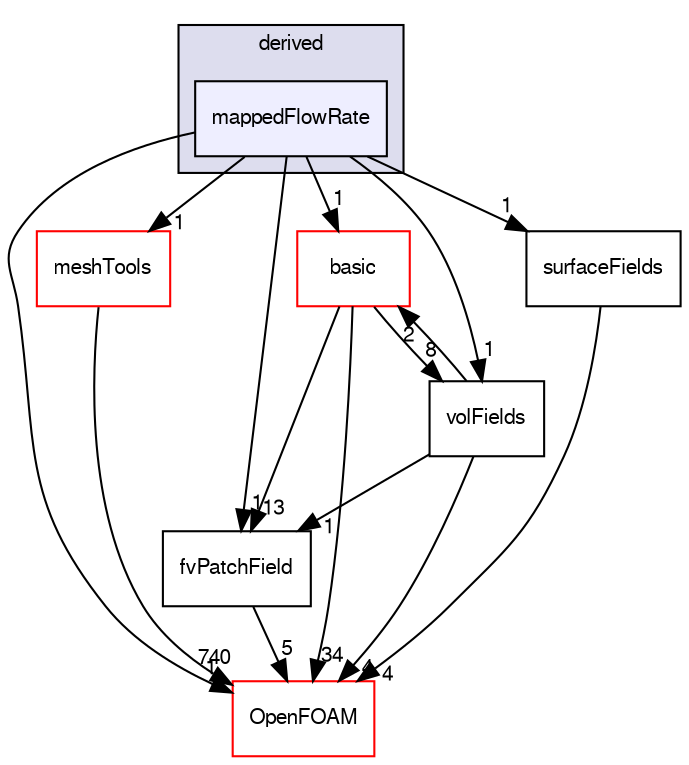 digraph "src/finiteVolume/fields/fvPatchFields/derived/mappedFlowRate" {
  bgcolor=transparent;
  compound=true
  node [ fontsize="10", fontname="FreeSans"];
  edge [ labelfontsize="10", labelfontname="FreeSans"];
  subgraph clusterdir_ece9aa6b5af9a7776a75b0c1993b0910 {
    graph [ bgcolor="#ddddee", pencolor="black", label="derived" fontname="FreeSans", fontsize="10", URL="dir_ece9aa6b5af9a7776a75b0c1993b0910.html"]
  dir_8d53303afe6a9c6e08e911a706600883 [shape=box, label="mappedFlowRate", style="filled", fillcolor="#eeeeff", pencolor="black", URL="dir_8d53303afe6a9c6e08e911a706600883.html"];
  }
  dir_546b14c9025d30bb5b92fa069dbdd82c [shape=box label="basic" color="red" URL="dir_546b14c9025d30bb5b92fa069dbdd82c.html"];
  dir_ae30ad0bef50cf391b24c614251bb9fd [shape=box label="meshTools" color="red" URL="dir_ae30ad0bef50cf391b24c614251bb9fd.html"];
  dir_6b9423849569a7ee618201e7cfce9eaa [shape=box label="fvPatchField" URL="dir_6b9423849569a7ee618201e7cfce9eaa.html"];
  dir_bd8bf7fa65467c460a50eacc456ce356 [shape=box label="volFields" URL="dir_bd8bf7fa65467c460a50eacc456ce356.html"];
  dir_c5473ff19b20e6ec4dfe5c310b3778a8 [shape=box label="OpenFOAM" color="red" URL="dir_c5473ff19b20e6ec4dfe5c310b3778a8.html"];
  dir_606ba9250f9107f82f779cbd3e87c3a5 [shape=box label="surfaceFields" URL="dir_606ba9250f9107f82f779cbd3e87c3a5.html"];
  dir_546b14c9025d30bb5b92fa069dbdd82c->dir_6b9423849569a7ee618201e7cfce9eaa [headlabel="13", labeldistance=1.5 headhref="dir_000765_000862.html"];
  dir_546b14c9025d30bb5b92fa069dbdd82c->dir_bd8bf7fa65467c460a50eacc456ce356 [headlabel="8", labeldistance=1.5 headhref="dir_000765_000883.html"];
  dir_546b14c9025d30bb5b92fa069dbdd82c->dir_c5473ff19b20e6ec4dfe5c310b3778a8 [headlabel="34", labeldistance=1.5 headhref="dir_000765_001706.html"];
  dir_ae30ad0bef50cf391b24c614251bb9fd->dir_c5473ff19b20e6ec4dfe5c310b3778a8 [headlabel="740", labeldistance=1.5 headhref="dir_001560_001706.html"];
  dir_6b9423849569a7ee618201e7cfce9eaa->dir_c5473ff19b20e6ec4dfe5c310b3778a8 [headlabel="5", labeldistance=1.5 headhref="dir_000862_001706.html"];
  dir_bd8bf7fa65467c460a50eacc456ce356->dir_546b14c9025d30bb5b92fa069dbdd82c [headlabel="2", labeldistance=1.5 headhref="dir_000883_000765.html"];
  dir_bd8bf7fa65467c460a50eacc456ce356->dir_6b9423849569a7ee618201e7cfce9eaa [headlabel="1", labeldistance=1.5 headhref="dir_000883_000862.html"];
  dir_bd8bf7fa65467c460a50eacc456ce356->dir_c5473ff19b20e6ec4dfe5c310b3778a8 [headlabel="4", labeldistance=1.5 headhref="dir_000883_001706.html"];
  dir_606ba9250f9107f82f779cbd3e87c3a5->dir_c5473ff19b20e6ec4dfe5c310b3778a8 [headlabel="4", labeldistance=1.5 headhref="dir_000882_001706.html"];
  dir_8d53303afe6a9c6e08e911a706600883->dir_546b14c9025d30bb5b92fa069dbdd82c [headlabel="1", labeldistance=1.5 headhref="dir_000819_000765.html"];
  dir_8d53303afe6a9c6e08e911a706600883->dir_ae30ad0bef50cf391b24c614251bb9fd [headlabel="1", labeldistance=1.5 headhref="dir_000819_001560.html"];
  dir_8d53303afe6a9c6e08e911a706600883->dir_6b9423849569a7ee618201e7cfce9eaa [headlabel="1", labeldistance=1.5 headhref="dir_000819_000862.html"];
  dir_8d53303afe6a9c6e08e911a706600883->dir_bd8bf7fa65467c460a50eacc456ce356 [headlabel="1", labeldistance=1.5 headhref="dir_000819_000883.html"];
  dir_8d53303afe6a9c6e08e911a706600883->dir_c5473ff19b20e6ec4dfe5c310b3778a8 [headlabel="1", labeldistance=1.5 headhref="dir_000819_001706.html"];
  dir_8d53303afe6a9c6e08e911a706600883->dir_606ba9250f9107f82f779cbd3e87c3a5 [headlabel="1", labeldistance=1.5 headhref="dir_000819_000882.html"];
}
